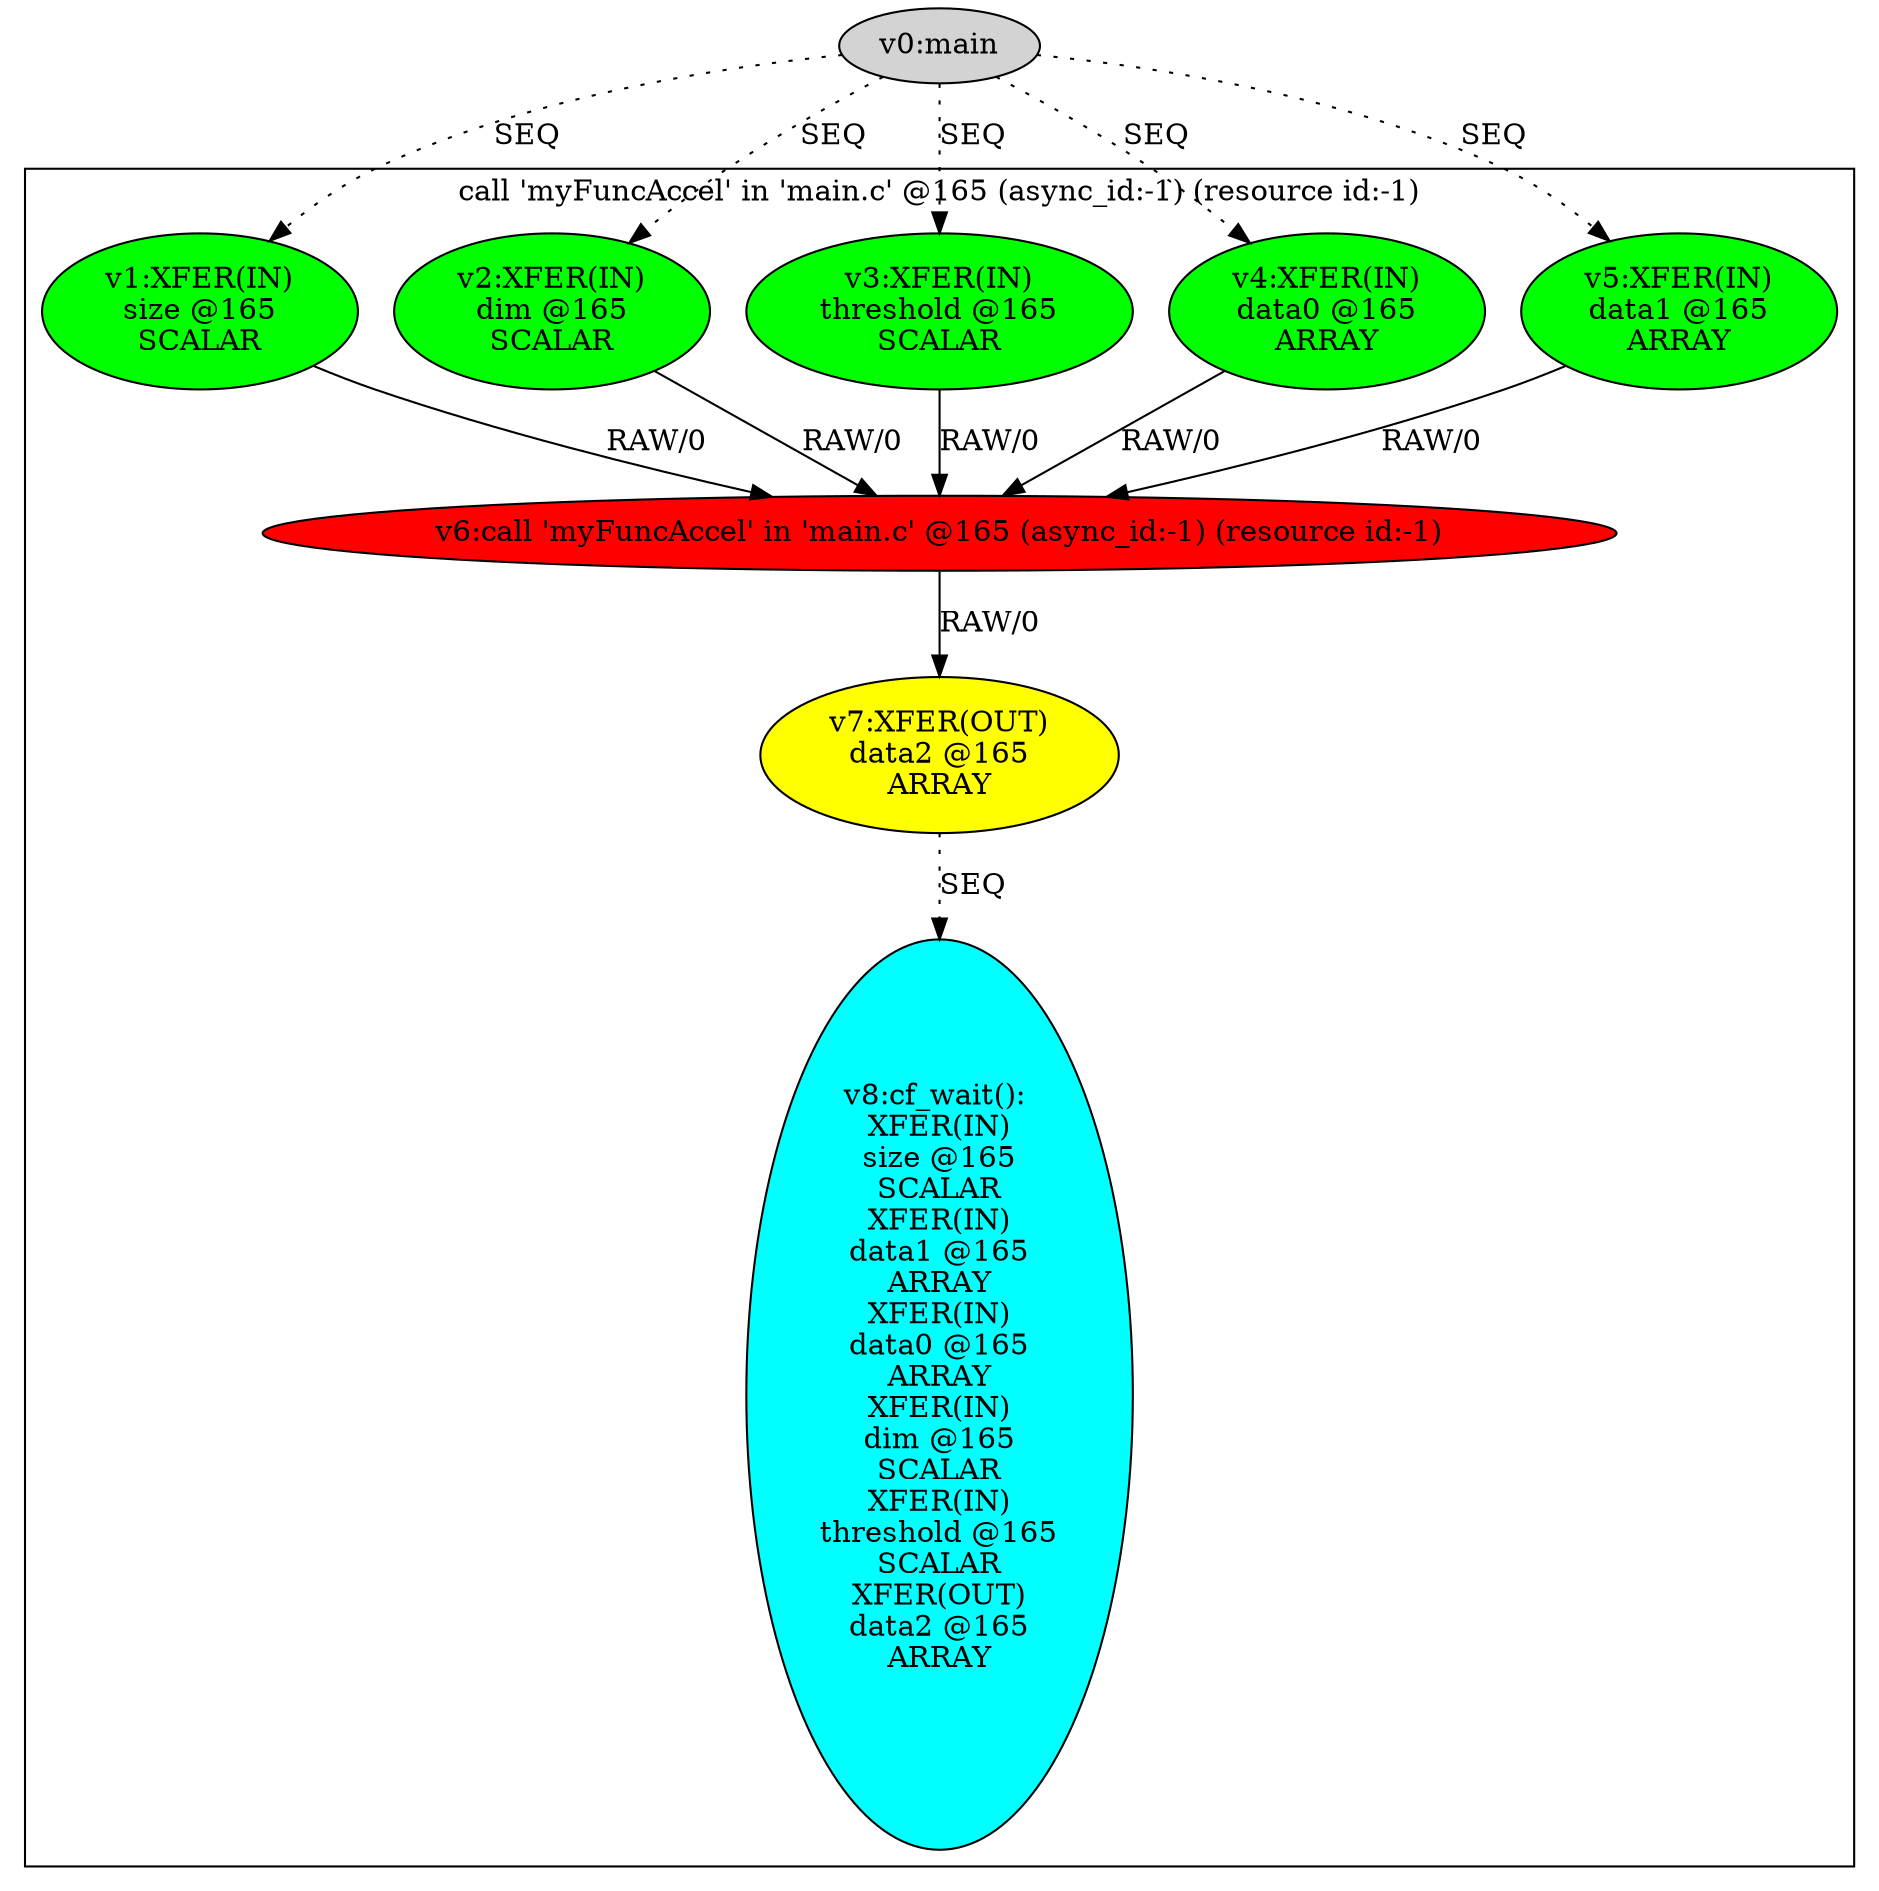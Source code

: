 digraph dm_graph {
v0 [label = "v0:main" ,style=filled];
v1 [label = "v1:XFER(IN)\nsize @165\nSCALAR\n" ,style=filled,fillcolor = green];
v2 [label = "v2:XFER(IN)\ndim @165\nSCALAR\n" ,style=filled,fillcolor = green];
v3 [label = "v3:XFER(IN)\nthreshold @165\nSCALAR\n" ,style=filled,fillcolor = green];
v4 [label = "v4:XFER(IN)\ndata0 @165\nARRAY\n" ,style=filled,fillcolor = green];
v5 [label = "v5:XFER(IN)\ndata1 @165\nARRAY\n" ,style=filled,fillcolor = green];
v6 [label = "v6:call 'myFuncAccel' in 'main.c' @165 (async_id:-1) (resource id:-1)\n" ,style=filled,fillcolor = red];
v7 [label = "v7:XFER(OUT)\ndata2 @165\nARRAY\n" ,style=filled,fillcolor = yellow];
v8 [label = "v8:cf_wait(): \nXFER(IN)\nsize @165\nSCALAR\nXFER(IN)\ndata1 @165\nARRAY\nXFER(IN)\ndata0 @165\nARRAY\nXFER(IN)\ndim @165\nSCALAR\nXFER(IN)\nthreshold @165\nSCALAR\nXFER(OUT)\ndata2 @165\nARRAY\n\n" ,style=filled,fillcolor = cyan];
subgraph cluster0 {
v1;
v2;
v3;
v4;
v5;
v6;
v7;
v8;
label = "call 'myFuncAccel' in 'main.c' @165 (async_id:-1) (resource id:-1)\n";
}
v1 -> v6 [label = "RAW/0"];
v2 -> v6 [label = "RAW/0"];
v3 -> v6 [label = "RAW/0"];
v4 -> v6 [label = "RAW/0"];
v5 -> v6 [label = "RAW/0"];
v6 -> v7 [label = "RAW/0"];
v7 -> v8 [label = "SEQ", style = dotted];
v0 -> v1 [label = "SEQ", style = dotted];
v0 -> v2 [label = "SEQ", style = dotted];
v0 -> v3 [label = "SEQ", style = dotted];
v0 -> v4 [label = "SEQ", style = dotted];
v0 -> v5 [label = "SEQ", style = dotted];
}
